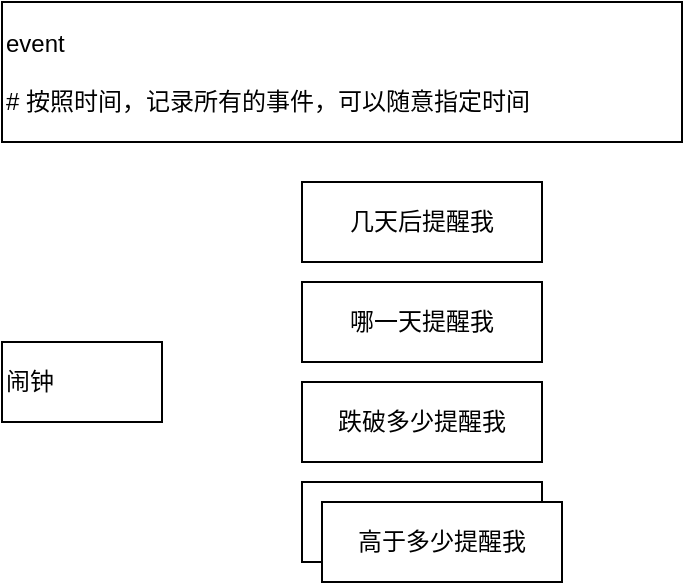 <mxfile version="12.1.7" type="device" pages="1"><diagram id="jevmE00Z0kGBlHWyr7Y2" name="第 1 页"><mxGraphModel dx="1250" dy="579" grid="1" gridSize="10" guides="1" tooltips="1" connect="1" arrows="1" fold="1" page="1" pageScale="1" pageWidth="827" pageHeight="1169" math="0" shadow="0"><root><mxCell id="0"/><mxCell id="1" parent="0"/><mxCell id="sKRQVuhjIVsh757mA4Wq-2" value="event&lt;br&gt;&lt;br&gt;# 按照时间，记录所有的事件，可以随意指定时间" style="rounded=0;whiteSpace=wrap;html=1;align=left;" parent="1" vertex="1"><mxGeometry x="60" y="150" width="340" height="70" as="geometry"/></mxCell><mxCell id="sKRQVuhjIVsh757mA4Wq-3" value="闹钟" style="rounded=0;whiteSpace=wrap;html=1;align=left;" parent="1" vertex="1"><mxGeometry x="60" y="320" width="80" height="40" as="geometry"/></mxCell><mxCell id="sKRQVuhjIVsh757mA4Wq-4" value="几天后提醒我" style="rounded=0;whiteSpace=wrap;html=1;" parent="1" vertex="1"><mxGeometry x="210" y="240" width="120" height="40" as="geometry"/></mxCell><mxCell id="sKRQVuhjIVsh757mA4Wq-5" value="哪一天提醒我" style="rounded=0;whiteSpace=wrap;html=1;" parent="1" vertex="1"><mxGeometry x="210" y="290" width="120" height="40" as="geometry"/></mxCell><mxCell id="sKRQVuhjIVsh757mA4Wq-6" value="高于多少提醒我" style="rounded=0;whiteSpace=wrap;html=1;" parent="1" vertex="1"><mxGeometry x="210" y="390" width="120" height="40" as="geometry"/></mxCell><mxCell id="sKRQVuhjIVsh757mA4Wq-7" value="跌破多少提醒我" style="rounded=0;whiteSpace=wrap;html=1;" parent="1" vertex="1"><mxGeometry x="210" y="340" width="120" height="40" as="geometry"/></mxCell><mxCell id="FQ2XGfb4ejF27qJNCrRk-1" value="高于多少提醒我" style="rounded=0;whiteSpace=wrap;html=1;" vertex="1" parent="1"><mxGeometry x="220" y="400" width="120" height="40" as="geometry"/></mxCell></root></mxGraphModel></diagram></mxfile>